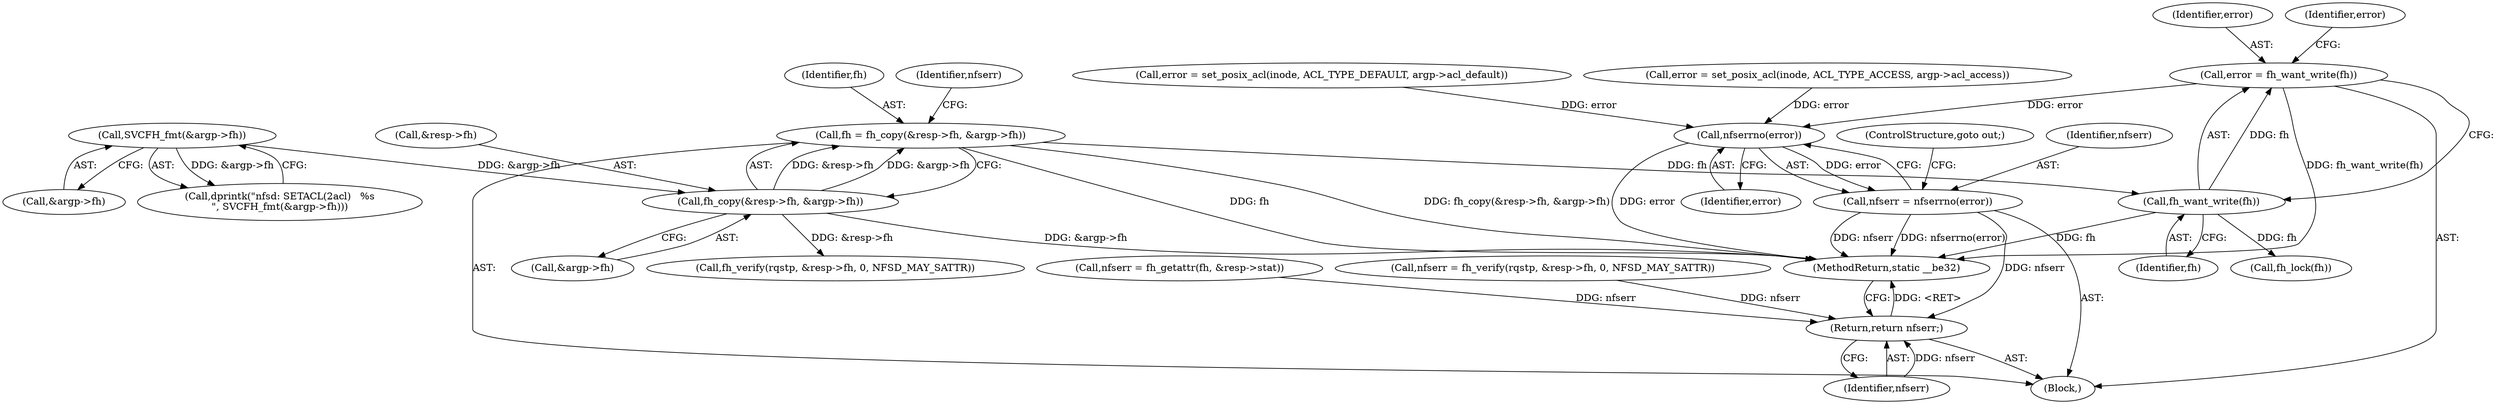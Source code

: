 digraph "0_linux_999653786df6954a31044528ac3f7a5dadca08f4@API" {
"1000150" [label="(Call,error = fh_want_write(fh))"];
"1000152" [label="(Call,fh_want_write(fh))"];
"1000120" [label="(Call,fh = fh_copy(&resp->fh, &argp->fh))"];
"1000122" [label="(Call,fh_copy(&resp->fh, &argp->fh))"];
"1000115" [label="(Call,SVCFH_fmt(&argp->fh))"];
"1000212" [label="(Call,nfserrno(error))"];
"1000210" [label="(Call,nfserr = nfserrno(error))"];
"1000202" [label="(Return,return nfserr;)"];
"1000123" [label="(Call,&resp->fh)"];
"1000131" [label="(Call,nfserr = fh_verify(rqstp, &resp->fh, 0, NFSD_MAY_SATTR))"];
"1000213" [label="(Identifier,error)"];
"1000159" [label="(Call,error = set_posix_acl(inode, ACL_TYPE_ACCESS, argp->acl_access))"];
"1000151" [label="(Identifier,error)"];
"1000203" [label="(Identifier,nfserr)"];
"1000155" [label="(Identifier,error)"];
"1000120" [label="(Call,fh = fh_copy(&resp->fh, &argp->fh))"];
"1000153" [label="(Identifier,fh)"];
"1000150" [label="(Call,error = fh_want_write(fh))"];
"1000152" [label="(Call,fh_want_write(fh))"];
"1000210" [label="(Call,nfserr = nfserrno(error))"];
"1000214" [label="(ControlStructure,goto out;)"];
"1000115" [label="(Call,SVCFH_fmt(&argp->fh))"];
"1000121" [label="(Identifier,fh)"];
"1000132" [label="(Identifier,nfserr)"];
"1000127" [label="(Call,&argp->fh)"];
"1000212" [label="(Call,nfserrno(error))"];
"1000185" [label="(Call,nfserr = fh_getattr(fh, &resp->stat))"];
"1000113" [label="(Call,dprintk(\"nfsd: SETACL(2acl)   %s\n\", SVCFH_fmt(&argp->fh)))"];
"1000157" [label="(Call,fh_lock(fh))"];
"1000105" [label="(Block,)"];
"1000122" [label="(Call,fh_copy(&resp->fh, &argp->fh))"];
"1000202" [label="(Return,return nfserr;)"];
"1000133" [label="(Call,fh_verify(rqstp, &resp->fh, 0, NFSD_MAY_SATTR))"];
"1000170" [label="(Call,error = set_posix_acl(inode, ACL_TYPE_DEFAULT, argp->acl_default))"];
"1000211" [label="(Identifier,nfserr)"];
"1000215" [label="(MethodReturn,static __be32)"];
"1000116" [label="(Call,&argp->fh)"];
"1000150" -> "1000105"  [label="AST: "];
"1000150" -> "1000152"  [label="CFG: "];
"1000151" -> "1000150"  [label="AST: "];
"1000152" -> "1000150"  [label="AST: "];
"1000155" -> "1000150"  [label="CFG: "];
"1000150" -> "1000215"  [label="DDG: fh_want_write(fh)"];
"1000152" -> "1000150"  [label="DDG: fh"];
"1000150" -> "1000212"  [label="DDG: error"];
"1000152" -> "1000153"  [label="CFG: "];
"1000153" -> "1000152"  [label="AST: "];
"1000152" -> "1000215"  [label="DDG: fh"];
"1000120" -> "1000152"  [label="DDG: fh"];
"1000152" -> "1000157"  [label="DDG: fh"];
"1000120" -> "1000105"  [label="AST: "];
"1000120" -> "1000122"  [label="CFG: "];
"1000121" -> "1000120"  [label="AST: "];
"1000122" -> "1000120"  [label="AST: "];
"1000132" -> "1000120"  [label="CFG: "];
"1000120" -> "1000215"  [label="DDG: fh"];
"1000120" -> "1000215"  [label="DDG: fh_copy(&resp->fh, &argp->fh)"];
"1000122" -> "1000120"  [label="DDG: &resp->fh"];
"1000122" -> "1000120"  [label="DDG: &argp->fh"];
"1000122" -> "1000127"  [label="CFG: "];
"1000123" -> "1000122"  [label="AST: "];
"1000127" -> "1000122"  [label="AST: "];
"1000122" -> "1000215"  [label="DDG: &argp->fh"];
"1000115" -> "1000122"  [label="DDG: &argp->fh"];
"1000122" -> "1000133"  [label="DDG: &resp->fh"];
"1000115" -> "1000113"  [label="AST: "];
"1000115" -> "1000116"  [label="CFG: "];
"1000116" -> "1000115"  [label="AST: "];
"1000113" -> "1000115"  [label="CFG: "];
"1000115" -> "1000113"  [label="DDG: &argp->fh"];
"1000212" -> "1000210"  [label="AST: "];
"1000212" -> "1000213"  [label="CFG: "];
"1000213" -> "1000212"  [label="AST: "];
"1000210" -> "1000212"  [label="CFG: "];
"1000212" -> "1000215"  [label="DDG: error"];
"1000212" -> "1000210"  [label="DDG: error"];
"1000159" -> "1000212"  [label="DDG: error"];
"1000170" -> "1000212"  [label="DDG: error"];
"1000210" -> "1000105"  [label="AST: "];
"1000211" -> "1000210"  [label="AST: "];
"1000214" -> "1000210"  [label="CFG: "];
"1000210" -> "1000215"  [label="DDG: nfserrno(error)"];
"1000210" -> "1000215"  [label="DDG: nfserr"];
"1000210" -> "1000202"  [label="DDG: nfserr"];
"1000202" -> "1000105"  [label="AST: "];
"1000202" -> "1000203"  [label="CFG: "];
"1000203" -> "1000202"  [label="AST: "];
"1000215" -> "1000202"  [label="CFG: "];
"1000202" -> "1000215"  [label="DDG: <RET>"];
"1000203" -> "1000202"  [label="DDG: nfserr"];
"1000185" -> "1000202"  [label="DDG: nfserr"];
"1000131" -> "1000202"  [label="DDG: nfserr"];
}
